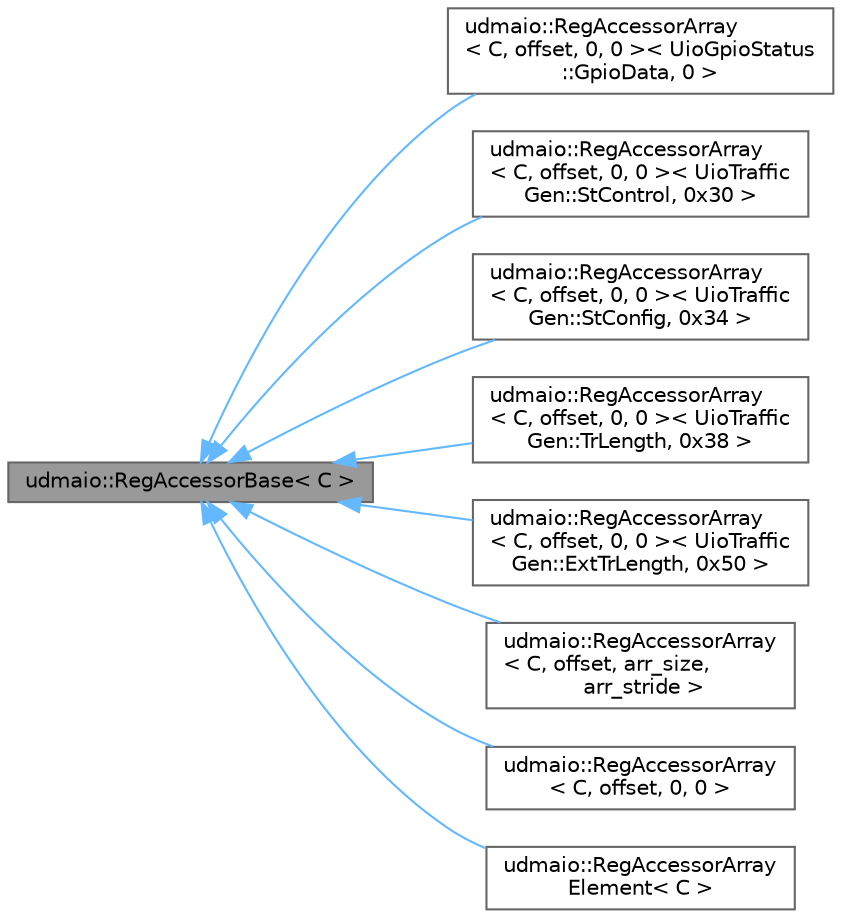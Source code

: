 digraph "udmaio::RegAccessorBase&lt; C &gt;"
{
 // INTERACTIVE_SVG=YES
 // LATEX_PDF_SIZE
  bgcolor="transparent";
  edge [fontname=Helvetica,fontsize=10,labelfontname=Helvetica,labelfontsize=10];
  node [fontname=Helvetica,fontsize=10,shape=box,height=0.2,width=0.4];
  rankdir="LR";
  Node1 [label="udmaio::RegAccessorBase\< C \>",height=0.2,width=0.4,color="gray40", fillcolor="grey60", style="filled", fontcolor="black",tooltip="Base class implementing register access. Only used by subclasses, not used directly."];
  Node1 -> Node2 [dir="back",color="steelblue1",style="solid"];
  Node2 [label="udmaio::RegAccessorArray\l\< C, offset, 0, 0 \>\< UioGpioStatus\l::GpioData, 0 \>",height=0.2,width=0.4,color="gray40", fillcolor="white", style="filled",URL="$classudmaio_1_1_reg_accessor_array_3_01_c_00_01offset_00_010_00_010_01_4.html",tooltip=" "];
  Node1 -> Node3 [dir="back",color="steelblue1",style="solid"];
  Node3 [label="udmaio::RegAccessorArray\l\< C, offset, 0, 0 \>\< UioTraffic\lGen::StControl, 0x30 \>",height=0.2,width=0.4,color="gray40", fillcolor="white", style="filled",URL="$classudmaio_1_1_reg_accessor_array_3_01_c_00_01offset_00_010_00_010_01_4.html",tooltip=" "];
  Node1 -> Node4 [dir="back",color="steelblue1",style="solid"];
  Node4 [label="udmaio::RegAccessorArray\l\< C, offset, 0, 0 \>\< UioTraffic\lGen::StConfig, 0x34 \>",height=0.2,width=0.4,color="gray40", fillcolor="white", style="filled",URL="$classudmaio_1_1_reg_accessor_array_3_01_c_00_01offset_00_010_00_010_01_4.html",tooltip=" "];
  Node1 -> Node5 [dir="back",color="steelblue1",style="solid"];
  Node5 [label="udmaio::RegAccessorArray\l\< C, offset, 0, 0 \>\< UioTraffic\lGen::TrLength, 0x38 \>",height=0.2,width=0.4,color="gray40", fillcolor="white", style="filled",URL="$classudmaio_1_1_reg_accessor_array_3_01_c_00_01offset_00_010_00_010_01_4.html",tooltip=" "];
  Node1 -> Node6 [dir="back",color="steelblue1",style="solid"];
  Node6 [label="udmaio::RegAccessorArray\l\< C, offset, 0, 0 \>\< UioTraffic\lGen::ExtTrLength, 0x50 \>",height=0.2,width=0.4,color="gray40", fillcolor="white", style="filled",URL="$classudmaio_1_1_reg_accessor_array_3_01_c_00_01offset_00_010_00_010_01_4.html",tooltip=" "];
  Node1 -> Node7 [dir="back",color="steelblue1",style="solid"];
  Node7 [label="udmaio::RegAccessorArray\l\< C, offset, arr_size,\l arr_stride \>",height=0.2,width=0.4,color="gray40", fillcolor="white", style="filled",URL="$classudmaio_1_1_reg_accessor_array.html",tooltip="Accessor for register array."];
  Node1 -> Node8 [dir="back",color="steelblue1",style="solid"];
  Node8 [label="udmaio::RegAccessorArray\l\< C, offset, 0, 0 \>",height=0.2,width=0.4,color="gray40", fillcolor="white", style="filled",URL="$classudmaio_1_1_reg_accessor_array_3_01_c_00_01offset_00_010_00_010_01_4.html",tooltip="Accessor for single register."];
  Node1 -> Node9 [dir="back",color="steelblue1",style="solid"];
  Node9 [label="udmaio::RegAccessorArray\lElement\< C \>",height=0.2,width=0.4,color="gray40", fillcolor="white", style="filled",URL="$classudmaio_1_1_reg_accessor_array_element.html",tooltip="Accessor for register array element. Returned by RegAccessorArray<C>::operator[]."];
}
